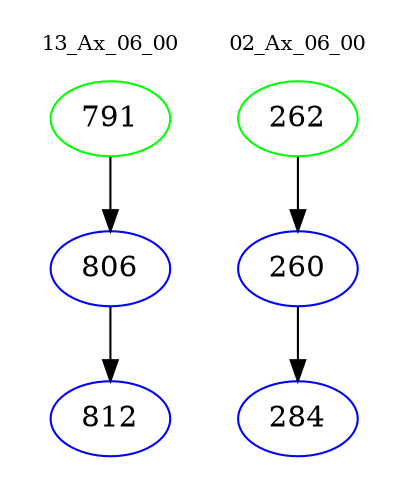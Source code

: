 digraph{
subgraph cluster_0 {
color = white
label = "13_Ax_06_00";
fontsize=10;
T0_791 [label="791", color="green"]
T0_791 -> T0_806 [color="black"]
T0_806 [label="806", color="blue"]
T0_806 -> T0_812 [color="black"]
T0_812 [label="812", color="blue"]
}
subgraph cluster_1 {
color = white
label = "02_Ax_06_00";
fontsize=10;
T1_262 [label="262", color="green"]
T1_262 -> T1_260 [color="black"]
T1_260 [label="260", color="blue"]
T1_260 -> T1_284 [color="black"]
T1_284 [label="284", color="blue"]
}
}
